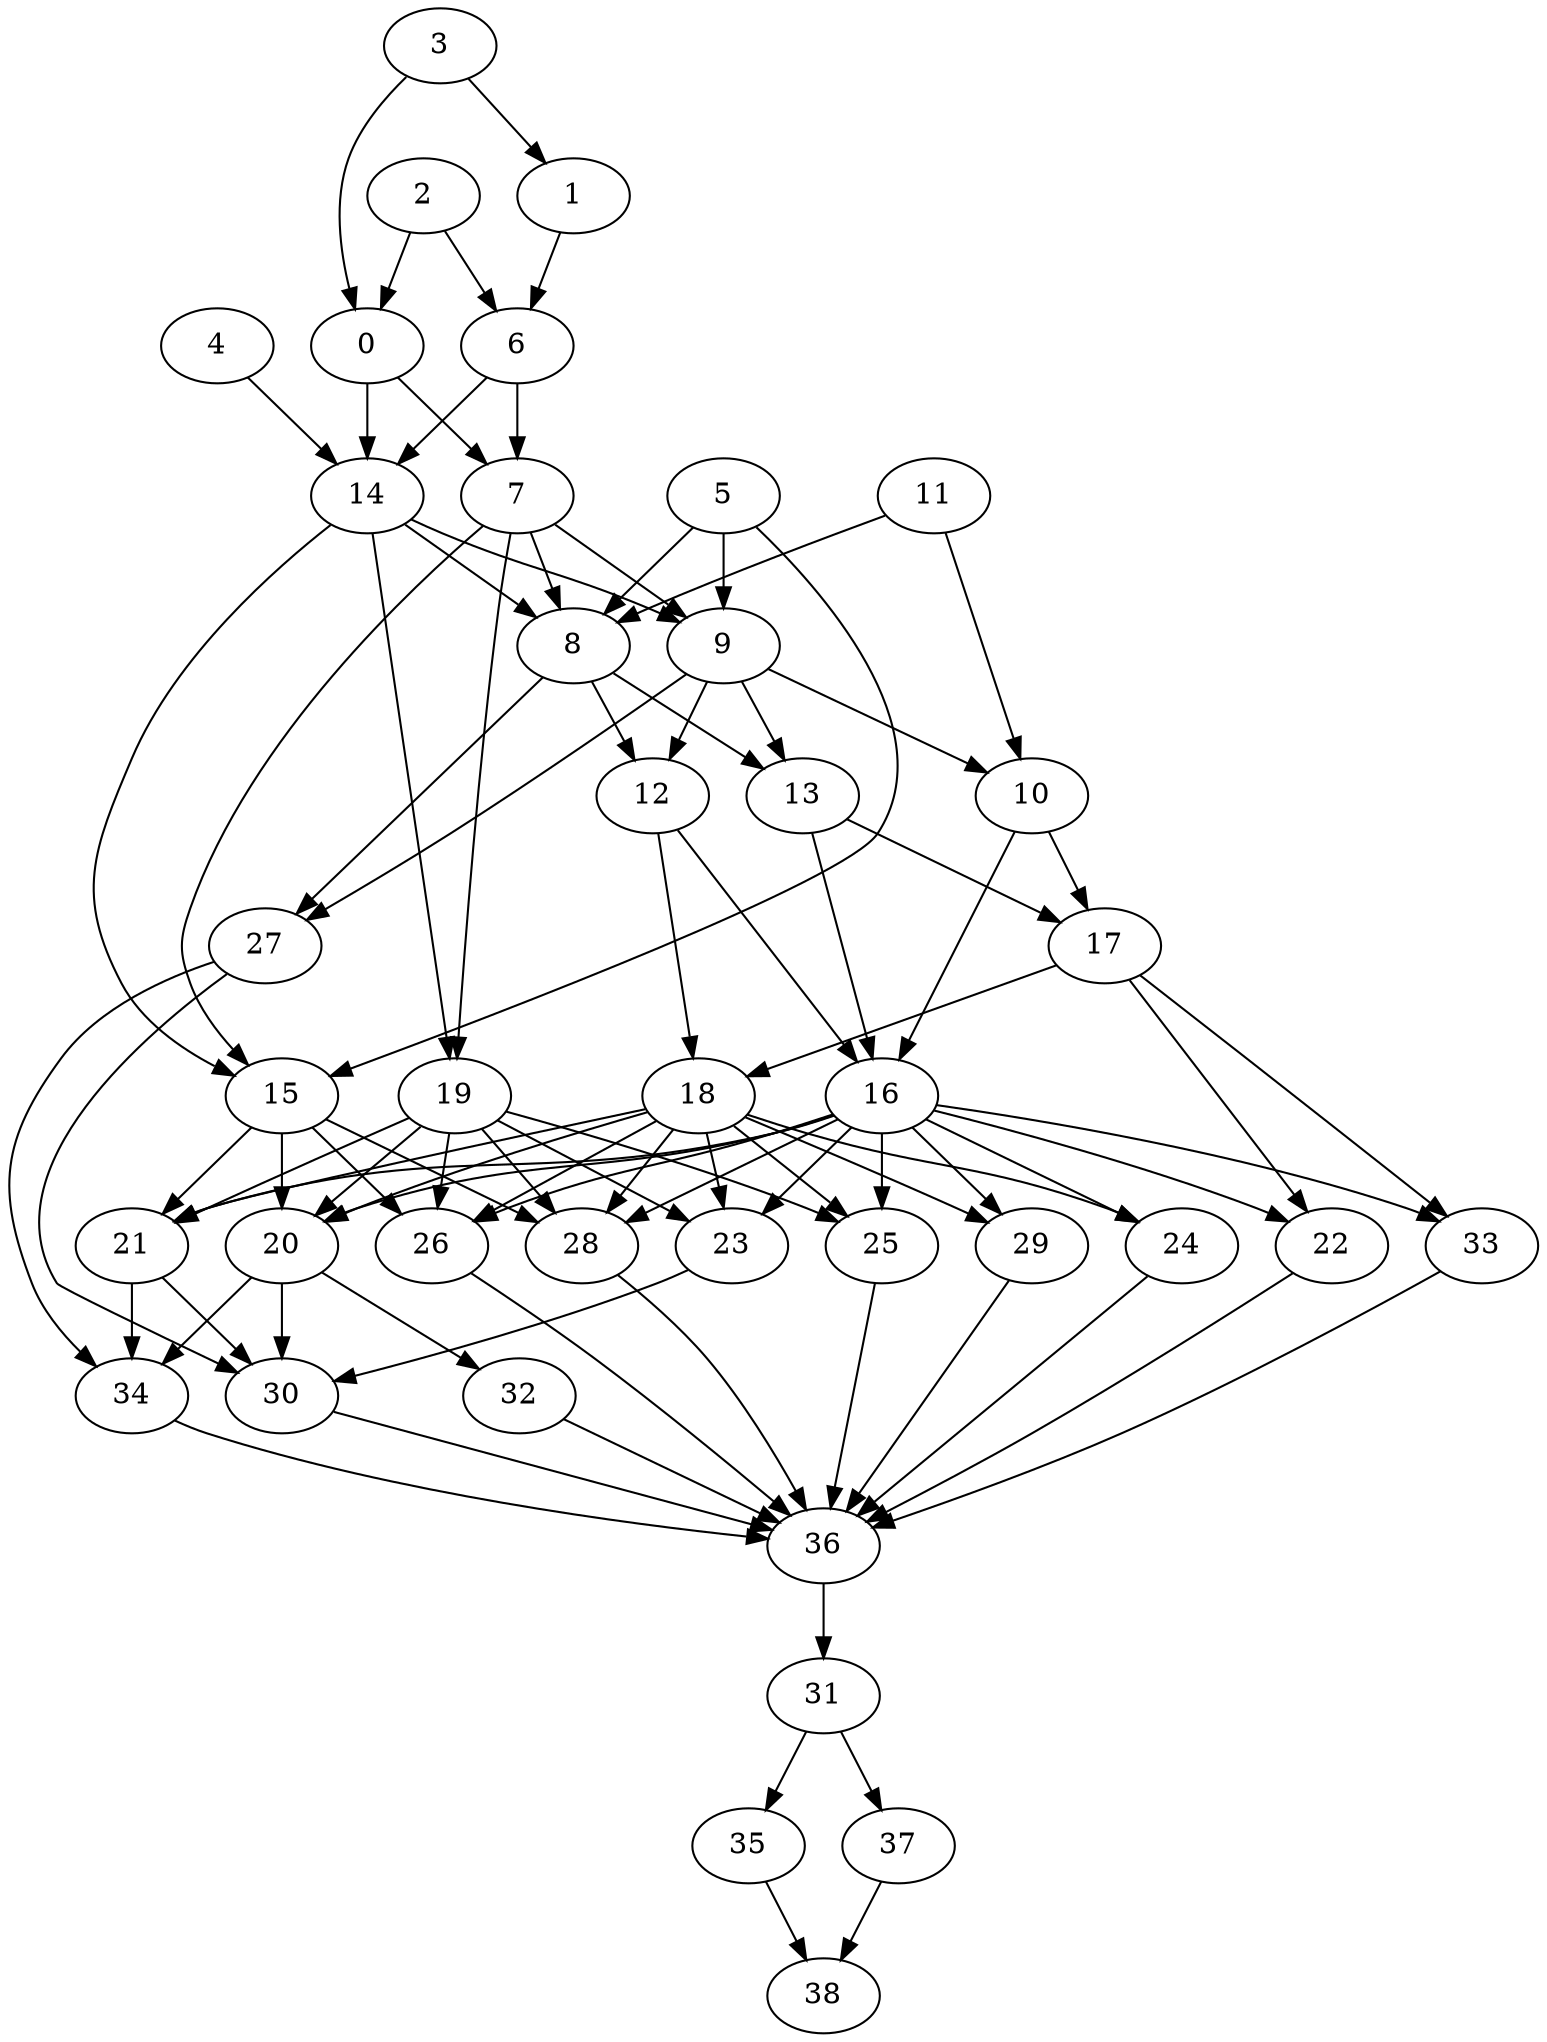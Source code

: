 digraph {
    0 -> 7;
    0 -> 14;
    1 -> 6;
    2 -> 0;
    2 -> 6;
    3 -> 0;
    3 -> 1;
    4 -> 14;
    5 -> 8;
    5 -> 9;
    5 -> 15;
    6 -> 7;
    6 -> 14;
    7 -> 8;
    7 -> 9;
    7 -> 15;
    7 -> 19;
    8 -> 12;
    8 -> 13;
    8 -> 27;
    9 -> 10;
    9 -> 12;
    9 -> 13;
    9 -> 27;
    10 -> 16;
    10 -> 17;
    11 -> 8;
    11 -> 10;
    12 -> 16;
    12 -> 18;
    13 -> 16;
    13 -> 17;
    14 -> 8;
    14 -> 9;
    14 -> 15;
    14 -> 19;
    15 -> 20;
    15 -> 21;
    15 -> 26;
    15 -> 28;
    16 -> 20;
    16 -> 21;
    16 -> 22;
    16 -> 23;
    16 -> 24;
    16 -> 25;
    16 -> 26;
    16 -> 28;
    16 -> 29;
    16 -> 33;
    17 -> 18;
    17 -> 22;
    17 -> 33;
    18 -> 20;
    18 -> 21;
    18 -> 23;
    18 -> 24;
    18 -> 25;
    18 -> 26;
    18 -> 28;
    18 -> 29;
    19 -> 20;
    19 -> 21;
    19 -> 23;
    19 -> 25;
    19 -> 26;
    19 -> 28;
    20 -> 30;
    20 -> 32;
    20 -> 34;
    21 -> 30;
    21 -> 34;
    22 -> 36;
    23 -> 30;
    24 -> 36;
    25 -> 36;
    26 -> 36;
    27 -> 30;
    27 -> 34;
    28 -> 36;
    29 -> 36;
    30 -> 36;
    31 -> 35;
    31 -> 37;
    32 -> 36;
    33 -> 36;
    34 -> 36;
    35 -> 38;
    36 -> 31;
    37 -> 38;
}